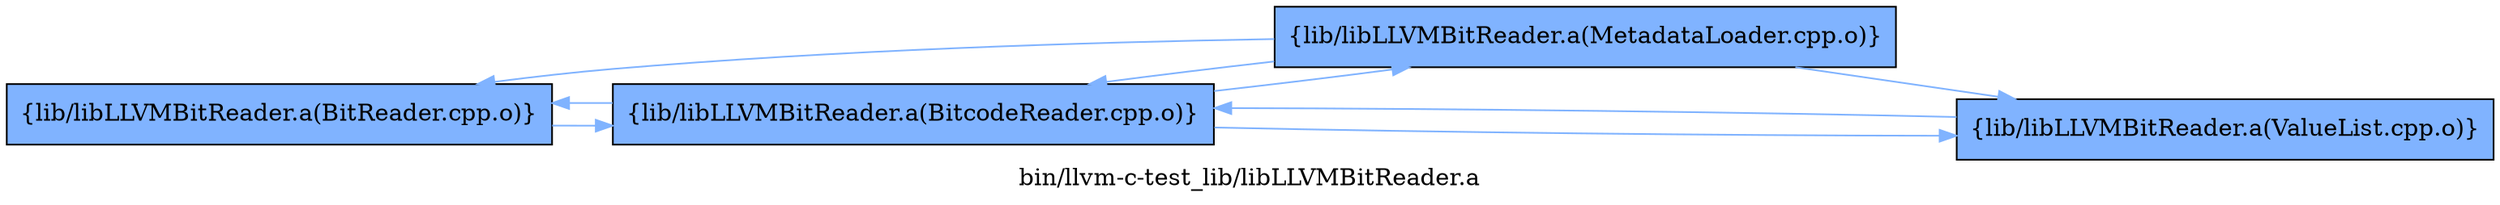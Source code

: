 digraph "bin/llvm-c-test_lib/libLLVMBitReader.a" {
	label="bin/llvm-c-test_lib/libLLVMBitReader.a";
	rankdir=LR;
	{ rank=same; Node0x564261195bc8;  }
	{ rank=same; Node0x564261190268;  }
	{ rank=same; Node0x564261195bc8;  }
	{ rank=same; Node0x564261190268;  }

	Node0x564261195bc8 [shape=record,shape=box,group=1,style=filled,fillcolor="0.600000 0.5 1",label="{lib/libLLVMBitReader.a(BitReader.cpp.o)}"];
	Node0x564261195bc8 -> Node0x564261190268[color="0.600000 0.5 1"];
	Node0x564261190268 [shape=record,shape=box,group=1,style=filled,fillcolor="0.600000 0.5 1",label="{lib/libLLVMBitReader.a(BitcodeReader.cpp.o)}"];
	Node0x564261190268 -> Node0x564261195bc8[color="0.600000 0.5 1"];
	Node0x564261190268 -> Node0x56426118f048[color="0.600000 0.5 1"];
	Node0x564261190268 -> Node0x56426118e828[color="0.600000 0.5 1"];
	Node0x56426118f048 [shape=record,shape=box,group=1,style=filled,fillcolor="0.600000 0.5 1",label="{lib/libLLVMBitReader.a(MetadataLoader.cpp.o)}"];
	Node0x56426118f048 -> Node0x564261195bc8[color="0.600000 0.5 1"];
	Node0x56426118f048 -> Node0x564261190268[color="0.600000 0.5 1"];
	Node0x56426118f048 -> Node0x56426118e828[color="0.600000 0.5 1"];
	Node0x56426118e828 [shape=record,shape=box,group=1,style=filled,fillcolor="0.600000 0.5 1",label="{lib/libLLVMBitReader.a(ValueList.cpp.o)}"];
	Node0x56426118e828 -> Node0x564261190268[color="0.600000 0.5 1"];
}
